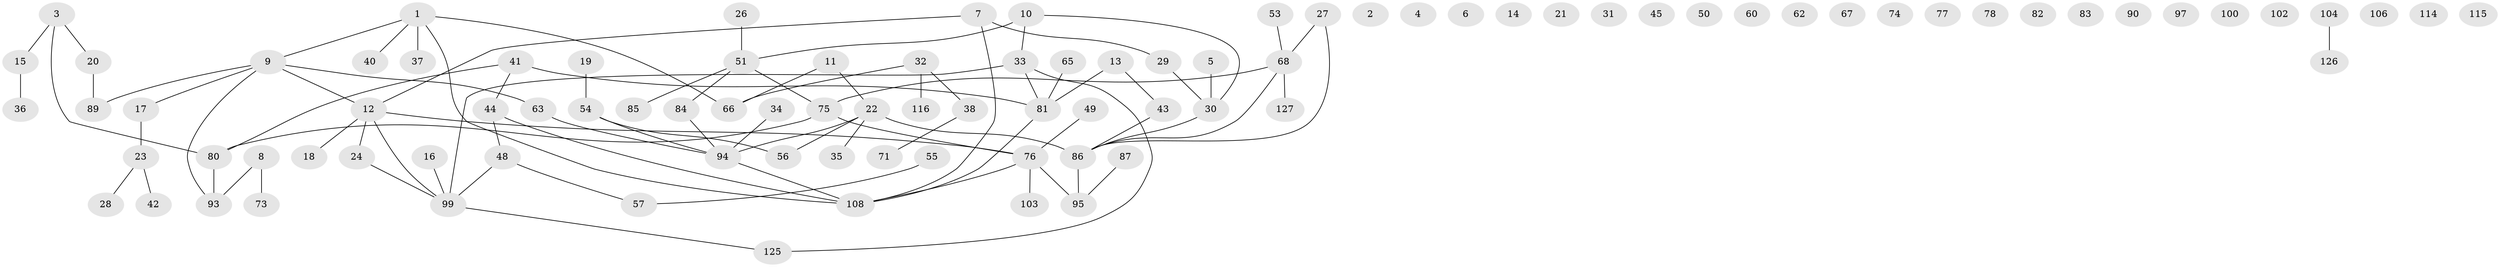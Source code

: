 // original degree distribution, {2: 0.23622047244094488, 0: 0.1732283464566929, 3: 0.13385826771653545, 1: 0.2677165354330709, 4: 0.14173228346456693, 5: 0.03937007874015748, 6: 0.007874015748031496}
// Generated by graph-tools (version 1.1) at 2025/41/03/06/25 10:41:19]
// undirected, 93 vertices, 89 edges
graph export_dot {
graph [start="1"]
  node [color=gray90,style=filled];
  1 [super="+61"];
  2;
  3 [super="+47"];
  4;
  5;
  6;
  7 [super="+25"];
  8 [super="+121"];
  9 [super="+79"];
  10 [super="+91"];
  11;
  12 [super="+72"];
  13 [super="+98"];
  14;
  15 [super="+112"];
  16;
  17 [super="+52"];
  18;
  19 [super="+59"];
  20;
  21;
  22 [super="+39"];
  23;
  24;
  26;
  27 [super="+117"];
  28;
  29 [super="+105"];
  30 [super="+46"];
  31;
  32 [super="+64"];
  33 [super="+69"];
  34;
  35;
  36;
  37;
  38;
  40;
  41;
  42;
  43;
  44 [super="+96"];
  45;
  48;
  49;
  50;
  51 [super="+109"];
  53;
  54 [super="+120"];
  55 [super="+58"];
  56;
  57 [super="+88"];
  60 [super="+70"];
  62;
  63;
  65;
  66 [super="+111"];
  67;
  68;
  71;
  73;
  74;
  75 [super="+92"];
  76 [super="+113"];
  77;
  78;
  80;
  81 [super="+110"];
  82;
  83;
  84;
  85;
  86 [super="+107"];
  87;
  89;
  90;
  93 [super="+123"];
  94 [super="+101"];
  95 [super="+122"];
  97;
  99 [super="+119"];
  100;
  102;
  103;
  104 [super="+124"];
  106;
  108 [super="+118"];
  114;
  115;
  116;
  125;
  126;
  127;
  1 -- 9;
  1 -- 66;
  1 -- 37;
  1 -- 40;
  1 -- 108;
  3 -- 80;
  3 -- 20;
  3 -- 15;
  5 -- 30;
  7 -- 108;
  7 -- 12;
  7 -- 29;
  8 -- 73;
  8 -- 93;
  9 -- 17;
  9 -- 63;
  9 -- 89;
  9 -- 12;
  9 -- 93;
  10 -- 51;
  10 -- 33;
  10 -- 30;
  11 -- 22;
  11 -- 66;
  12 -- 24;
  12 -- 76;
  12 -- 18;
  12 -- 99;
  13 -- 43;
  13 -- 81 [weight=2];
  15 -- 36;
  16 -- 99;
  17 -- 23;
  19 -- 54;
  20 -- 89;
  22 -- 56;
  22 -- 94;
  22 -- 35;
  22 -- 86;
  23 -- 28;
  23 -- 42;
  24 -- 99;
  26 -- 51;
  27 -- 68;
  27 -- 86;
  29 -- 30;
  30 -- 86;
  32 -- 38;
  32 -- 66;
  32 -- 116;
  33 -- 99;
  33 -- 125;
  33 -- 81;
  34 -- 94;
  38 -- 71;
  41 -- 80;
  41 -- 44;
  41 -- 81;
  43 -- 86;
  44 -- 48;
  44 -- 108;
  48 -- 57;
  48 -- 99;
  49 -- 76;
  51 -- 84;
  51 -- 85;
  51 -- 75;
  53 -- 68;
  54 -- 56;
  54 -- 94;
  55 -- 57;
  63 -- 94;
  65 -- 81;
  68 -- 75;
  68 -- 127;
  68 -- 86;
  75 -- 76;
  75 -- 80;
  76 -- 108;
  76 -- 103;
  76 -- 95;
  80 -- 93;
  81 -- 108;
  84 -- 94;
  86 -- 95;
  87 -- 95;
  94 -- 108;
  99 -- 125;
  104 -- 126;
}

